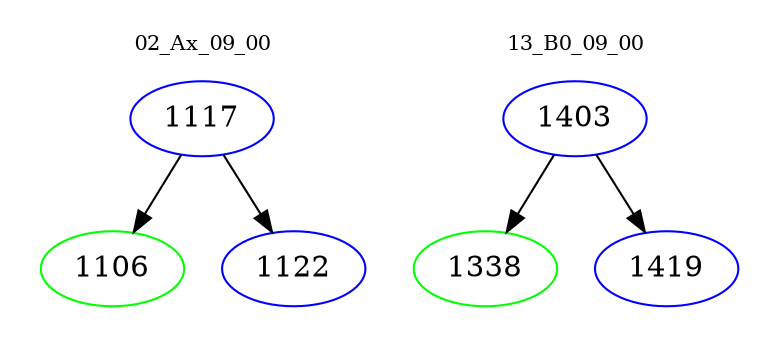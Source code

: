 digraph{
subgraph cluster_0 {
color = white
label = "02_Ax_09_00";
fontsize=10;
T0_1117 [label="1117", color="blue"]
T0_1117 -> T0_1106 [color="black"]
T0_1106 [label="1106", color="green"]
T0_1117 -> T0_1122 [color="black"]
T0_1122 [label="1122", color="blue"]
}
subgraph cluster_1 {
color = white
label = "13_B0_09_00";
fontsize=10;
T1_1403 [label="1403", color="blue"]
T1_1403 -> T1_1338 [color="black"]
T1_1338 [label="1338", color="green"]
T1_1403 -> T1_1419 [color="black"]
T1_1419 [label="1419", color="blue"]
}
}
